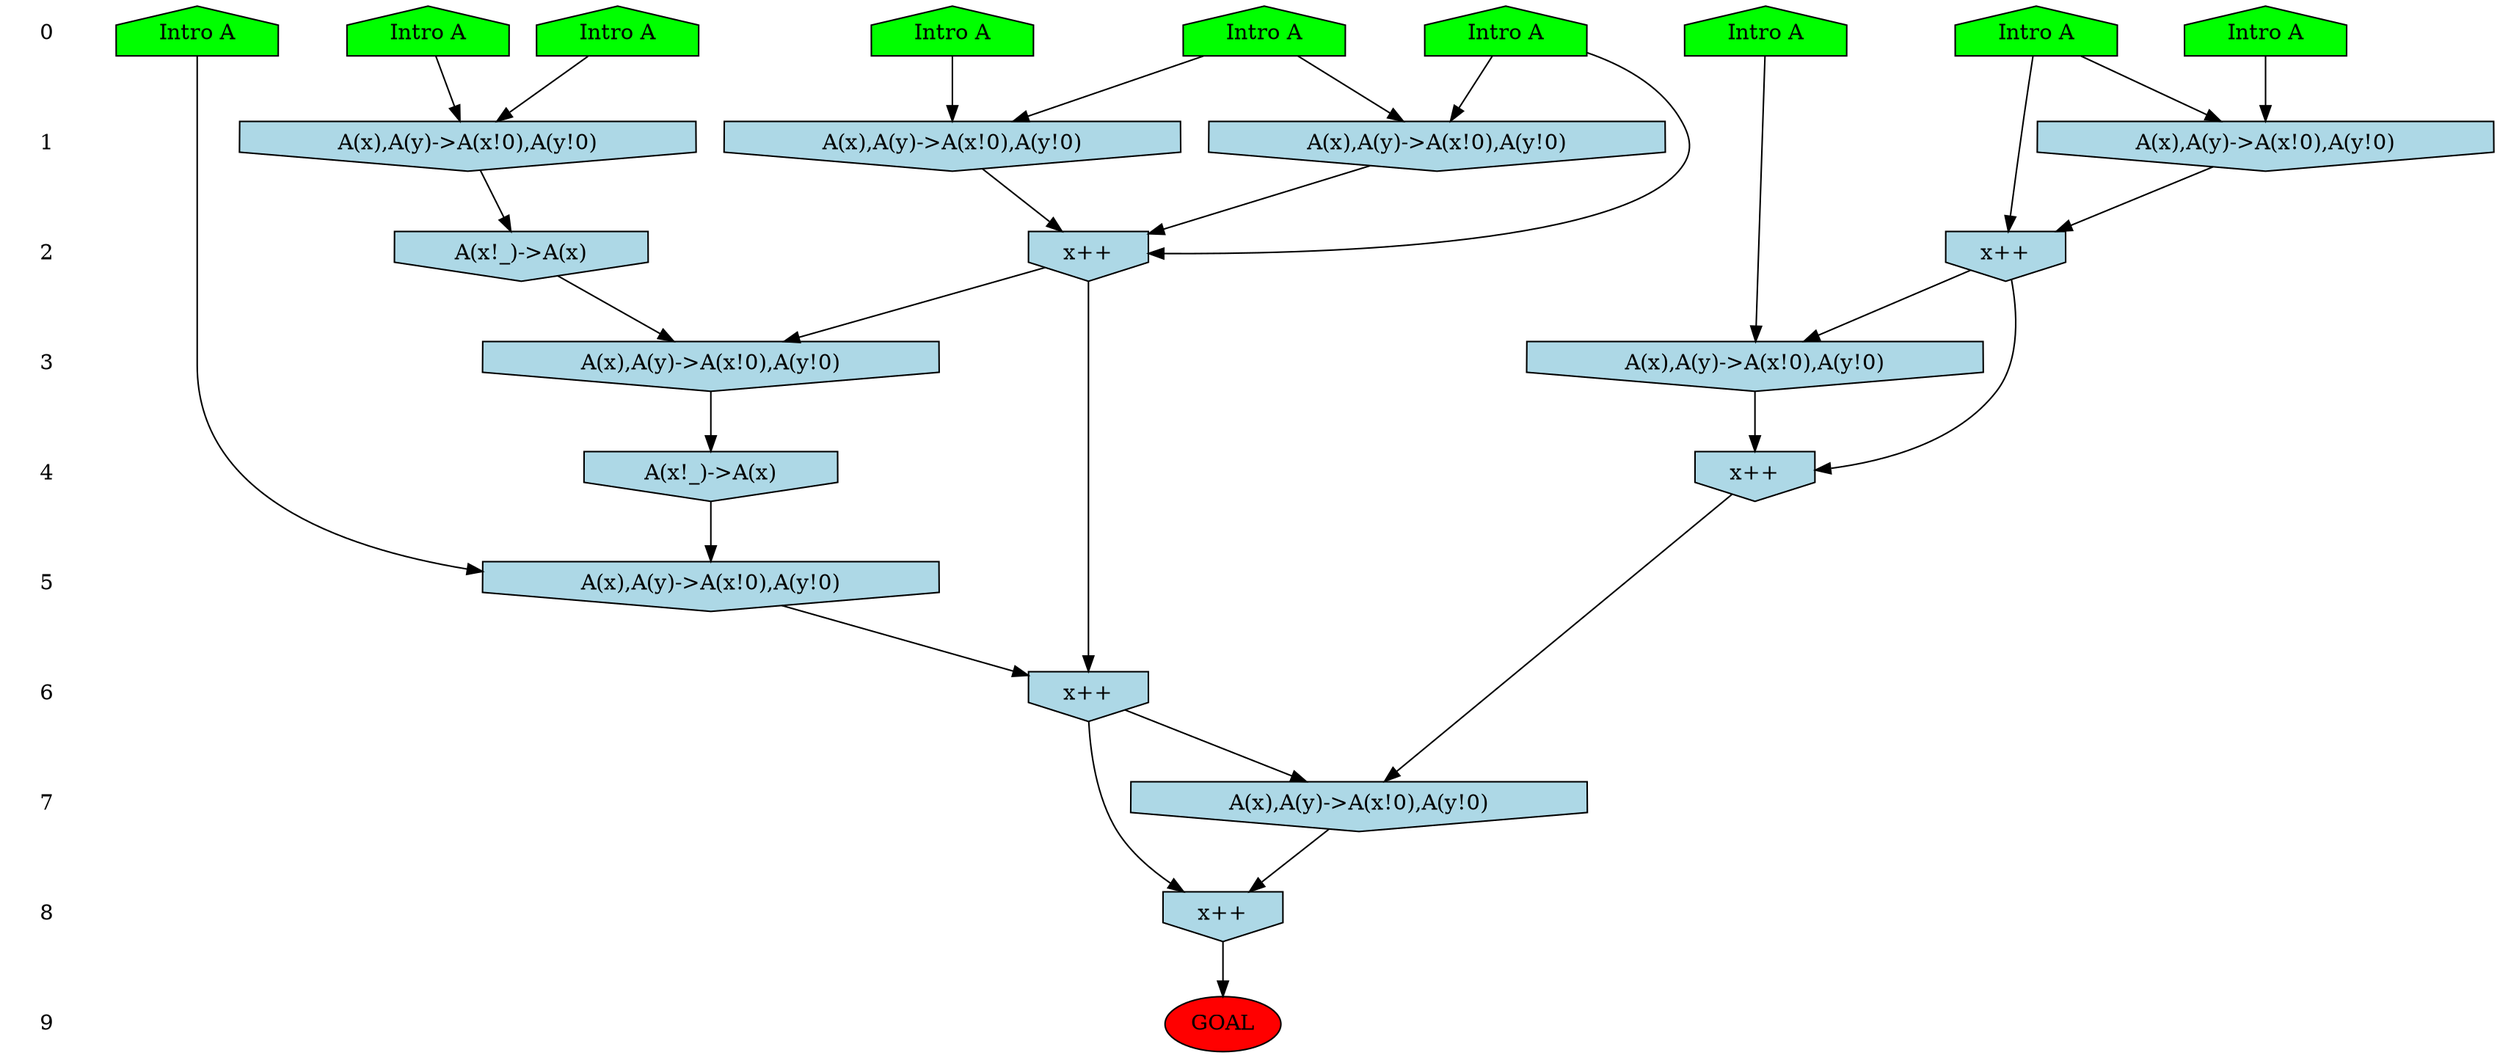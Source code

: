 /* Compression of 5 causal flows obtained in average at 2.337761E+00 t.u */
/* Compressed causal flows were: [381;659;701;723;1016] */
digraph G{
 ranksep=.5 ; 
{ rank = same ; "0" [shape=plaintext] ; node_1 [label ="Intro A", shape=house, style=filled, fillcolor=green] ;
node_2 [label ="Intro A", shape=house, style=filled, fillcolor=green] ;
node_3 [label ="Intro A", shape=house, style=filled, fillcolor=green] ;
node_4 [label ="Intro A", shape=house, style=filled, fillcolor=green] ;
node_5 [label ="Intro A", shape=house, style=filled, fillcolor=green] ;
node_6 [label ="Intro A", shape=house, style=filled, fillcolor=green] ;
node_7 [label ="Intro A", shape=house, style=filled, fillcolor=green] ;
node_8 [label ="Intro A", shape=house, style=filled, fillcolor=green] ;
node_9 [label ="Intro A", shape=house, style=filled, fillcolor=green] ;
}
{ rank = same ; "1" [shape=plaintext] ; node_10 [label="A(x),A(y)->A(x!0),A(y!0)", shape=invhouse, style=filled, fillcolor = lightblue] ;
node_11 [label="A(x),A(y)->A(x!0),A(y!0)", shape=invhouse, style=filled, fillcolor = lightblue] ;
node_13 [label="A(x),A(y)->A(x!0),A(y!0)", shape=invhouse, style=filled, fillcolor = lightblue] ;
node_16 [label="A(x),A(y)->A(x!0),A(y!0)", shape=invhouse, style=filled, fillcolor = lightblue] ;
}
{ rank = same ; "2" [shape=plaintext] ; node_12 [label="A(x!_)->A(x)", shape=invhouse, style=filled, fillcolor = lightblue] ;
node_14 [label="x++", shape=invhouse, style=filled, fillcolor = lightblue] ;
node_17 [label="x++", shape=invhouse, style=filled, fillcolor = lightblue] ;
}
{ rank = same ; "3" [shape=plaintext] ; node_15 [label="A(x),A(y)->A(x!0),A(y!0)", shape=invhouse, style=filled, fillcolor = lightblue] ;
node_18 [label="A(x),A(y)->A(x!0),A(y!0)", shape=invhouse, style=filled, fillcolor = lightblue] ;
}
{ rank = same ; "4" [shape=plaintext] ; node_19 [label="x++", shape=invhouse, style=filled, fillcolor = lightblue] ;
node_20 [label="A(x!_)->A(x)", shape=invhouse, style=filled, fillcolor = lightblue] ;
}
{ rank = same ; "5" [shape=plaintext] ; node_21 [label="A(x),A(y)->A(x!0),A(y!0)", shape=invhouse, style=filled, fillcolor = lightblue] ;
}
{ rank = same ; "6" [shape=plaintext] ; node_22 [label="x++", shape=invhouse, style=filled, fillcolor = lightblue] ;
}
{ rank = same ; "7" [shape=plaintext] ; node_23 [label="A(x),A(y)->A(x!0),A(y!0)", shape=invhouse, style=filled, fillcolor = lightblue] ;
}
{ rank = same ; "8" [shape=plaintext] ; node_24 [label="x++", shape=invhouse, style=filled, fillcolor = lightblue] ;
}
{ rank = same ; "9" [shape=plaintext] ; node_25 [label ="GOAL", style=filled, fillcolor=red] ;
}
"0" -> "1" [style="invis"]; 
"1" -> "2" [style="invis"]; 
"2" -> "3" [style="invis"]; 
"3" -> "4" [style="invis"]; 
"4" -> "5" [style="invis"]; 
"5" -> "6" [style="invis"]; 
"6" -> "7" [style="invis"]; 
"7" -> "8" [style="invis"]; 
"8" -> "9" [style="invis"]; 
node_7 -> node_10
node_9 -> node_10
node_2 -> node_11
node_8 -> node_11
node_10 -> node_12
node_2 -> node_13
node_3 -> node_13
node_8 -> node_14
node_11 -> node_14
node_13 -> node_14
node_12 -> node_15
node_14 -> node_15
node_5 -> node_16
node_6 -> node_16
node_5 -> node_17
node_16 -> node_17
node_4 -> node_18
node_17 -> node_18
node_17 -> node_19
node_18 -> node_19
node_15 -> node_20
node_1 -> node_21
node_20 -> node_21
node_14 -> node_22
node_21 -> node_22
node_19 -> node_23
node_22 -> node_23
node_22 -> node_24
node_23 -> node_24
node_24 -> node_25
}
/*
 Dot generation time: 0.000385
*/
